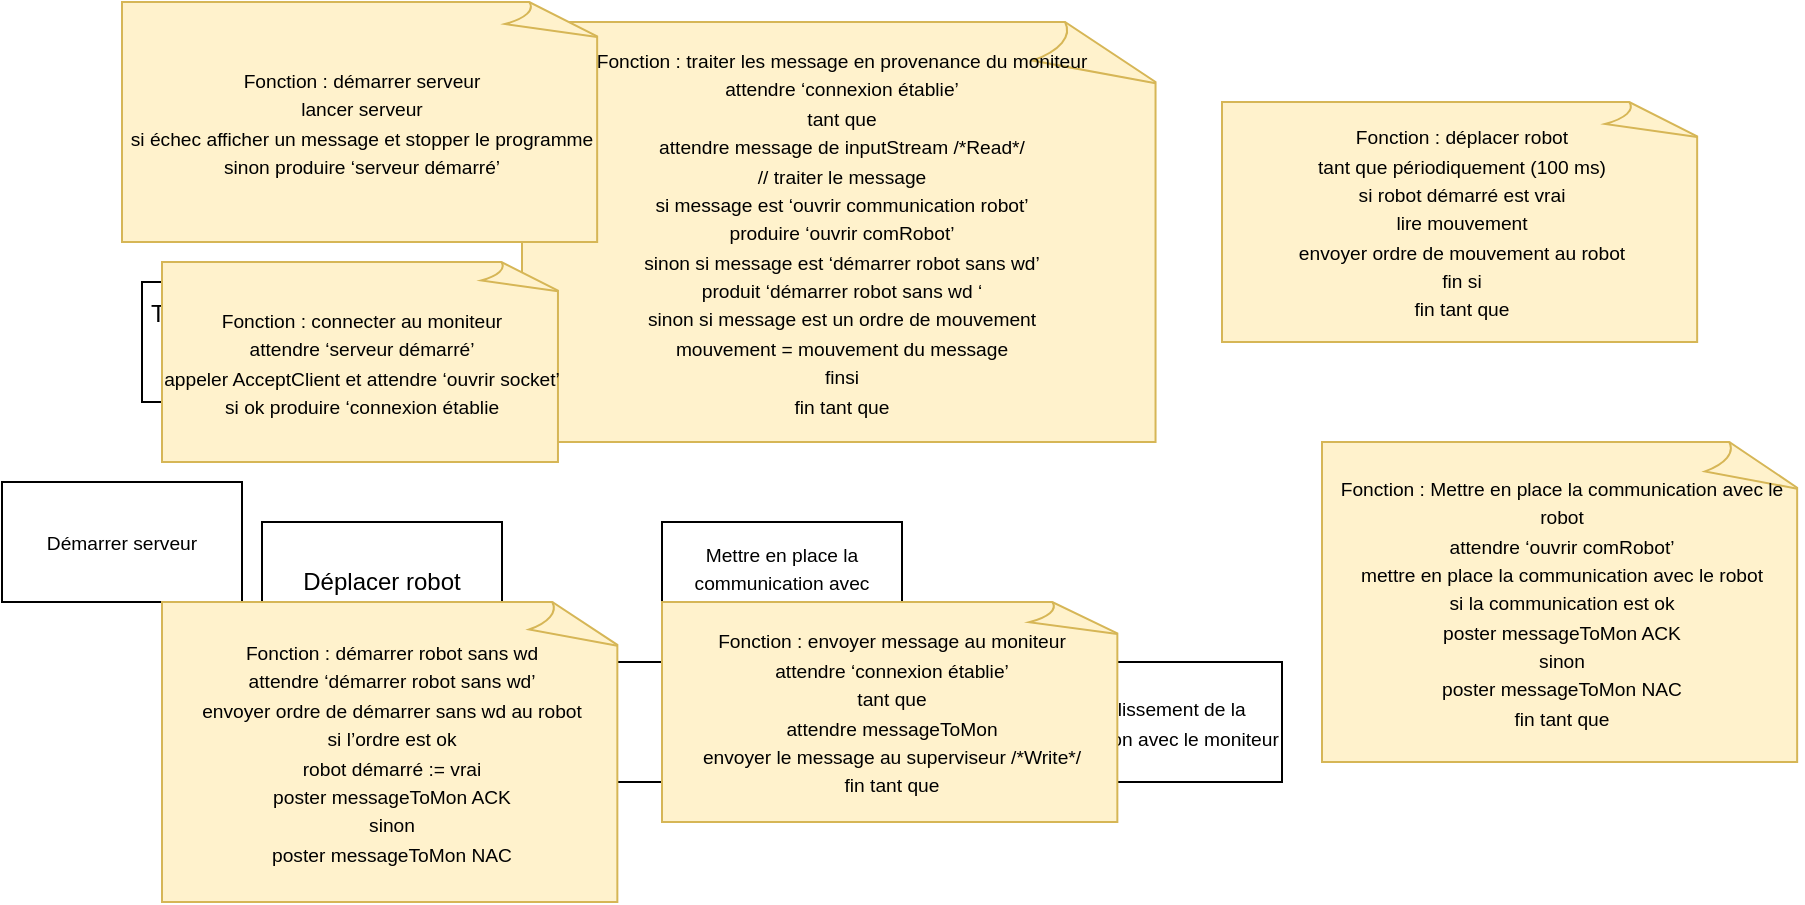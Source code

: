 <mxfile version="16.4.11" type="github">
  <diagram id="w_0Kd4TP8-2ugyQYXVbY" name="Page-1">
    <mxGraphModel dx="1030" dy="584" grid="1" gridSize="10" guides="1" tooltips="1" connect="1" arrows="1" fold="1" page="1" pageScale="1" pageWidth="1169" pageHeight="827" math="0" shadow="0">
      <root>
        <mxCell id="0" />
        <mxCell id="1" parent="0" />
        <mxCell id="bAt_LqIN8Pzx5NF2WYkV-1" value="&lt;span style=&quot;left: 196.444px ; top: 172.887px ; font-size: 9.6px ; font-family: sans-serif ; transform: scalex(0.793)&quot; dir=&quot;ltr&quot;&gt;Fonction : traiter les message en provenance du moniteur&lt;/span&gt;&lt;br&gt;&lt;span style=&quot;left: 196.444px ; top: 195.607px ; font-size: 9.6px ; font-family: sans-serif&quot; dir=&quot;ltr&quot;&gt;a&lt;/span&gt;&lt;span style=&quot;left: 201.129px ; top: 195.607px ; font-size: 9.6px ; font-family: sans-serif ; transform: scalex(1.007)&quot; dir=&quot;ltr&quot;&gt;tt&lt;/span&gt;&lt;span style=&quot;left: 208.617px ; top: 195.607px ; font-size: 9.6px ; font-family: sans-serif ; transform: scalex(0.766)&quot; dir=&quot;ltr&quot;&gt;endre ‘connexion établie’&lt;/span&gt;&lt;br&gt;&lt;span style=&quot;left: 196.444px ; top: 207.127px ; font-size: 9.6px ; font-family: sans-serif ; transform: scalex(0.833)&quot; dir=&quot;ltr&quot;&gt;tant que&lt;/span&gt;&lt;br&gt;&lt;span style=&quot;left: 196.444px ; top: 218.647px ; font-size: 9.6px ; font-family: sans-serif&quot; dir=&quot;ltr&quot;&gt;a&lt;/span&gt;&lt;span style=&quot;left: 201.129px ; top: 218.647px ; font-size: 9.6px ; font-family: sans-serif ; transform: scalex(1.007)&quot; dir=&quot;ltr&quot;&gt;tt&lt;/span&gt;&lt;span style=&quot;left: 208.617px ; top: 218.647px ; font-size: 9.6px ; font-family: sans-serif ; transform: scalex(0.813)&quot; dir=&quot;ltr&quot;&gt;endre message de inputStream /*Read*/&lt;/span&gt;&lt;br&gt;&lt;span style=&quot;left: 196.444px ; top: 230.167px ; font-size: 9.6px ; font-family: sans-serif ; transform: scalex(0.829)&quot; dir=&quot;ltr&quot;&gt;// traiter le message&lt;/span&gt;&lt;br&gt;&lt;span style=&quot;left: 196.444px ; top: 241.687px ; font-size: 9.6px ; font-family: sans-serif ; transform: scalex(0.799)&quot; dir=&quot;ltr&quot;&gt;si message est ‘ouvrir communication robot’&lt;/span&gt;&lt;br&gt;&lt;span style=&quot;left: 199.938px ; top: 253.207px ; font-size: 9.6px ; font-family: sans-serif ; transform: scalex(0.793)&quot; dir=&quot;ltr&quot;&gt;produire ‘ouvrir comRobot’&lt;/span&gt;&lt;br&gt;&lt;span style=&quot;left: 196.444px ; top: 264.727px ; font-size: 9.6px ; font-family: sans-serif ; transform: scalex(0.801)&quot; dir=&quot;ltr&quot;&gt;sinon si message est ‘démarrer robot sans wd’&lt;/span&gt;&lt;br&gt;&lt;span style=&quot;left: 199.938px ; top: 276.247px ; font-size: 9.6px ; font-family: sans-serif ; transform: scalex(0.807)&quot; dir=&quot;ltr&quot;&gt;produit ‘démarrer robot sans wd&lt;/span&gt;&lt;span style=&quot;left: 325.324px ; top: 276.247px ; font-size: 9.6px ; font-family: sans-serif&quot; dir=&quot;ltr&quot;&gt; &lt;/span&gt;&lt;span style=&quot;left: 327.071px ; top: 276.247px ; font-size: 9.6px ; font-family: sans-serif&quot; dir=&quot;ltr&quot;&gt;‘&lt;/span&gt;&lt;br&gt;&lt;span style=&quot;left: 196.444px ; top: 287.767px ; font-size: 9.6px ; font-family: sans-serif ; transform: scalex(0.79)&quot; dir=&quot;ltr&quot;&gt;sinon si message est un ordre de mouvement&lt;/span&gt;&lt;br&gt;&lt;span style=&quot;left: 199.938px ; top: 299.287px ; font-size: 9.6px ; font-family: sans-serif ; transform: scalex(0.771)&quot; dir=&quot;ltr&quot;&gt;mouvement = mouvement du message&lt;/span&gt;&lt;br&gt;&lt;span style=&quot;left: 196.444px ; top: 310.807px ; font-size: 9.6px ; font-family: sans-serif ; transform: scalex(0.808)&quot; dir=&quot;ltr&quot;&gt;fi&lt;/span&gt;&lt;span style=&quot;left: 201.33px ; top: 310.807px ; font-size: 9.6px ; font-family: sans-serif ; transform: scalex(0.832)&quot; dir=&quot;ltr&quot;&gt;nsi&lt;/span&gt;&lt;br&gt;&lt;span style=&quot;left: 196.444px ; top: 322.327px ; font-size: 9.6px ; font-family: sans-serif ; transform: scalex(0.808)&quot; dir=&quot;ltr&quot;&gt;fi&lt;/span&gt;&lt;span style=&quot;left: 201.33px ; top: 322.327px ; font-size: 9.6px ; font-family: sans-serif ; transform: scalex(0.807)&quot; dir=&quot;ltr&quot;&gt;n tant que&lt;/span&gt;" style="whiteSpace=wrap;html=1;shape=mxgraph.basic.document;fillColor=#fff2cc;strokeColor=#d6b656;" vertex="1" parent="1">
          <mxGeometry x="320" y="40" width="320" height="210" as="geometry" />
        </mxCell>
        <mxCell id="bAt_LqIN8Pzx5NF2WYkV-3" value="Déplacer robot" style="rounded=0;whiteSpace=wrap;html=1;" vertex="1" parent="1">
          <mxGeometry x="190" y="290" width="120" height="60" as="geometry" />
        </mxCell>
        <mxCell id="bAt_LqIN8Pzx5NF2WYkV-4" value="Traiter les messages en provenance du moniteur" style="rounded=0;whiteSpace=wrap;html=1;" vertex="1" parent="1">
          <mxGeometry x="130" y="170" width="120" height="60" as="geometry" />
        </mxCell>
        <mxCell id="bAt_LqIN8Pzx5NF2WYkV-5" value="&lt;span style=&quot;left: 693.878px ; top: 433.38px ; font-size: 9.6px ; font-family: sans-serif ; transform: scalex(0.847)&quot; dir=&quot;ltr&quot;&gt;Me&lt;/span&gt;&lt;span style=&quot;left: 705.897px ; top: 433.38px ; font-size: 9.6px ; font-family: sans-serif ; transform: scalex(1.007)&quot; dir=&quot;ltr&quot;&gt;tt&lt;/span&gt;&lt;span style=&quot;left: 713.481px ; top: 433.38px ; font-size: 9.6px ; font-family: sans-serif ; transform: scalex(0.758)&quot; dir=&quot;ltr&quot;&gt;re en place la&lt;/span&gt;&lt;br&gt;&lt;span style=&quot;left: 689.102px ; top: 444.9px ; font-size: 9.6px ; font-family: sans-serif ; transform: scalex(0.785)&quot; dir=&quot;ltr&quot;&gt;communication avec&lt;/span&gt;&lt;br&gt;&lt;span style=&quot;left: 713.212px ; top: 456.42px ; font-size: 9.6px ; font-family: sans-serif ; transform: scalex(0.82)&quot; dir=&quot;ltr&quot;&gt;le robot&lt;/span&gt;" style="rounded=0;whiteSpace=wrap;html=1;" vertex="1" parent="1">
          <mxGeometry x="390" y="290" width="120" height="60" as="geometry" />
        </mxCell>
        <mxCell id="bAt_LqIN8Pzx5NF2WYkV-6" value="Démarrer&lt;br&gt;robot sans wd" style="rounded=0;whiteSpace=wrap;html=1;" vertex="1" parent="1">
          <mxGeometry x="270" y="360" width="120" height="60" as="geometry" />
        </mxCell>
        <mxCell id="bAt_LqIN8Pzx5NF2WYkV-7" value="&lt;span style=&quot;left: 630.396px ; top: 625.576px ; font-size: 9.6px ; font-family: sans-serif ; transform: scalex(0.787)&quot; dir=&quot;ltr&quot;&gt;Envoyer&lt;/span&gt;&lt;br&gt;&lt;span style=&quot;left: 622.836px ; top: 637.096px ; font-size: 9.6px ; font-family: sans-serif ; transform: scalex(0.791)&quot; dir=&quot;ltr&quot;&gt;message au&lt;/span&gt;&lt;br&gt;&lt;span style=&quot;left: 628.087px ; top: 648.616px ; font-size: 9.6px ; font-family: sans-serif ; transform: scalex(0.813)&quot; dir=&quot;ltr&quot;&gt;moniteur&lt;/span&gt;" style="rounded=0;whiteSpace=wrap;html=1;" vertex="1" parent="1">
          <mxGeometry x="410" y="360" width="120" height="60" as="geometry" />
        </mxCell>
        <mxCell id="bAt_LqIN8Pzx5NF2WYkV-8" value="&lt;span style=&quot;left: 313.501px ; top: 520.768px ; font-size: 9.6px ; font-family: sans-serif ; transform: scalex(0.82)&quot; dir=&quot;ltr&quot;&gt;Etablissement de la&lt;/span&gt;&lt;br&gt;&lt;span style=&quot;left: 300.858px ; top: 532.288px ; font-size: 9.6px ; font-family: sans-serif ; transform: scalex(0.771)&quot; dir=&quot;ltr&quot;&gt;connexion avec le moniteur&lt;/span&gt;" style="rounded=0;whiteSpace=wrap;html=1;" vertex="1" parent="1">
          <mxGeometry x="580" y="360" width="120" height="60" as="geometry" />
        </mxCell>
        <mxCell id="bAt_LqIN8Pzx5NF2WYkV-9" value="&lt;span style=&quot;left: 273.281px ; top: 441.463px ; font-size: 9.6px ; font-family: sans-serif ; transform: scalex(0.805)&quot; dir=&quot;ltr&quot;&gt;Démarrer serveur&lt;/span&gt;" style="rounded=0;whiteSpace=wrap;html=1;" vertex="1" parent="1">
          <mxGeometry x="60" y="270" width="120" height="60" as="geometry" />
        </mxCell>
        <mxCell id="bAt_LqIN8Pzx5NF2WYkV-10" value="&lt;span style=&quot;left: 463.373px ; top: 187.964px ; font-size: 9.6px ; font-family: sans-serif ; transform: scalex(0.804)&quot; dir=&quot;ltr&quot;&gt;Fonction : déplacer robot&lt;/span&gt;&lt;br&gt;&lt;span style=&quot;left: 463.373px ; top: 210.684px ; font-size: 9.6px ; font-family: sans-serif ; transform: scalex(0.826)&quot; dir=&quot;ltr&quot;&gt;tant que périodiquement (100 ms)&lt;/span&gt;&lt;br&gt;&lt;span style=&quot;left: 466.868px ; top: 222.204px ; font-size: 9.6px ; font-family: sans-serif ; transform: scalex(0.816)&quot; dir=&quot;ltr&quot;&gt;si robot démarré est vrai&lt;/span&gt;&lt;br&gt;&lt;span style=&quot;left: 470.362px ; top: 233.724px ; font-size: 9.6px ; font-family: sans-serif ; transform: scalex(0.779)&quot; dir=&quot;ltr&quot;&gt;lire mouvement&lt;/span&gt;&lt;br&gt;&lt;span style=&quot;left: 470.362px ; top: 245.244px ; font-size: 9.6px ; font-family: sans-serif ; transform: scalex(0.781)&quot; dir=&quot;ltr&quot;&gt;envoyer ordre de mouvement au robot&lt;/span&gt;&lt;br&gt;&lt;span style=&quot;left: 466.868px ; top: 256.764px ; font-size: 9.6px ; font-family: sans-serif ; transform: scalex(0.808)&quot; dir=&quot;ltr&quot;&gt;fi&lt;/span&gt;&lt;span style=&quot;left: 471.754px ; top: 256.764px ; font-size: 9.6px ; font-family: sans-serif ; transform: scalex(0.785)&quot; dir=&quot;ltr&quot;&gt;n si&lt;/span&gt;&lt;br&gt;&lt;span style=&quot;left: 463.373px ; top: 268.284px ; font-size: 9.6px ; font-family: sans-serif ; transform: scalex(0.808)&quot; dir=&quot;ltr&quot;&gt;fi&lt;/span&gt;&lt;span style=&quot;left: 468.26px ; top: 268.284px ; font-size: 9.6px ; font-family: sans-serif ; transform: scalex(0.807)&quot; dir=&quot;ltr&quot;&gt;n tant que&lt;/span&gt;" style="whiteSpace=wrap;html=1;shape=mxgraph.basic.document;fillColor=#fff2cc;strokeColor=#d6b656;" vertex="1" parent="1">
          <mxGeometry x="670" y="80" width="240" height="120" as="geometry" />
        </mxCell>
        <mxCell id="bAt_LqIN8Pzx5NF2WYkV-11" value="&lt;span style=&quot;left: 649.62px ; top: 306.388px ; font-size: 9.6px ; font-family: sans-serif ; transform: scalex(0.8)&quot; dir=&quot;ltr&quot;&gt;Fonction : Me&lt;/span&gt;&lt;span style=&quot;left: 701.037px ; top: 306.388px ; font-size: 9.6px ; font-family: sans-serif ; transform: scalex(1.007)&quot; dir=&quot;ltr&quot;&gt;tt&lt;/span&gt;&lt;span style=&quot;left: 708.621px ; top: 306.388px ; font-size: 9.6px ; font-family: sans-serif ; transform: scalex(0.777)&quot; dir=&quot;ltr&quot;&gt;re en place la communication avec le robot&lt;/span&gt;&lt;br&gt;&lt;span style=&quot;left: 653.114px ; top: 329.108px ; font-size: 9.6px ; font-family: sans-serif&quot; dir=&quot;ltr&quot;&gt;a&lt;/span&gt;&lt;span style=&quot;left: 657.799px ; top: 329.108px ; font-size: 9.6px ; font-family: sans-serif ; transform: scalex(1.007)&quot; dir=&quot;ltr&quot;&gt;tt&lt;/span&gt;&lt;span style=&quot;left: 665.287px ; top: 329.108px ; font-size: 9.6px ; font-family: sans-serif ; transform: scalex(0.788)&quot; dir=&quot;ltr&quot;&gt;endre ‘ouvrir comRobot’&lt;/span&gt;&lt;br&gt;&lt;span style=&quot;left: 653.114px ; top: 340.628px ; font-size: 9.6px ; font-family: sans-serif ; transform: scalex(0.759)&quot; dir=&quot;ltr&quot;&gt;me&lt;/span&gt;&lt;span style=&quot;left: 664.682px ; top: 340.628px ; font-size: 9.6px ; font-family: sans-serif ; transform: scalex(1.007)&quot; dir=&quot;ltr&quot;&gt;tt&lt;/span&gt;&lt;span style=&quot;left: 672.266px ; top: 340.628px ; font-size: 9.6px ; font-family: sans-serif ; transform: scalex(0.777)&quot; dir=&quot;ltr&quot;&gt;re en place la communication avec le robot&lt;/span&gt;&lt;br&gt;&lt;span style=&quot;left: 653.114px ; top: 352.148px ; font-size: 9.6px ; font-family: sans-serif ; transform: scalex(0.798)&quot; dir=&quot;ltr&quot;&gt;si la communication est ok&lt;/span&gt;&lt;br&gt;&lt;span style=&quot;left: 656.609px ; top: 363.668px ; font-size: 9.6px ; font-family: sans-serif ; transform: scalex(0.832)&quot; dir=&quot;ltr&quot;&gt;poster messageToMon ACK&lt;/span&gt;&lt;br&gt;&lt;span style=&quot;left: 653.114px ; top: 375.188px ; font-size: 9.6px ; font-family: sans-serif ; transform: scalex(0.805)&quot; dir=&quot;ltr&quot;&gt;sinon&lt;/span&gt;&lt;br&gt;&lt;span style=&quot;left: 656.609px ; top: 386.708px ; font-size: 9.6px ; font-family: sans-serif ; transform: scalex(0.829)&quot; dir=&quot;ltr&quot;&gt;poster messageToMon NAC&lt;/span&gt;&lt;br&gt;&lt;span style=&quot;left: 649.62px ; top: 398.228px ; font-size: 9.6px ; font-family: sans-serif ; transform: scalex(0.808)&quot; dir=&quot;ltr&quot;&gt;fi&lt;/span&gt;&lt;span style=&quot;left: 654.506px ; top: 398.228px ; font-size: 9.6px ; font-family: sans-serif ; transform: scalex(0.807)&quot; dir=&quot;ltr&quot;&gt;n tant que&lt;/span&gt;" style="whiteSpace=wrap;html=1;shape=mxgraph.basic.document;fillColor=#fff2cc;strokeColor=#d6b656;" vertex="1" parent="1">
          <mxGeometry x="720" y="250" width="240" height="160" as="geometry" />
        </mxCell>
        <mxCell id="bAt_LqIN8Pzx5NF2WYkV-12" value="&lt;span style=&quot;left: 157.643px ; top: 369.382px ; font-size: 9.6px ; font-family: sans-serif ; transform: scalex(0.798)&quot; dir=&quot;ltr&quot;&gt;Fonction : démarrer serveur&lt;/span&gt;&lt;br&gt;&lt;span style=&quot;left: 157.643px ; top: 392.102px ; font-size: 9.6px ; font-family: sans-serif ; transform: scalex(0.793)&quot; dir=&quot;ltr&quot;&gt;lancer serveur&lt;/span&gt;&lt;br&gt;&lt;span style=&quot;left: 157.643px ; top: 403.622px ; font-size: 9.6px ; font-family: sans-serif ; transform: scalex(0.78)&quot; dir=&quot;ltr&quot;&gt;si échec a&lt;/span&gt;&lt;span style=&quot;left: 195.141px ; top: 403.622px ; font-size: 9.6px ; font-family: sans-serif ; transform: scalex(0.791)&quot; dir=&quot;ltr&quot;&gt;ffi&lt;/span&gt;&lt;span style=&quot;left: 202.485px ; top: 403.622px ; font-size: 9.6px ; font-family: sans-serif ; transform: scalex(0.793)&quot; dir=&quot;ltr&quot;&gt;cher un message et stopper le programme&lt;/span&gt;&lt;br&gt;&lt;span style=&quot;left: 157.643px ; top: 415.142px ; font-size: 9.6px ; font-family: sans-serif ; transform: scalex(0.783)&quot; dir=&quot;ltr&quot;&gt;sinon produire ‘serveur démarré’&lt;/span&gt;" style="whiteSpace=wrap;html=1;shape=mxgraph.basic.document;fillColor=#fff2cc;strokeColor=#d6b656;" vertex="1" parent="1">
          <mxGeometry x="120" y="30" width="240" height="120" as="geometry" />
        </mxCell>
        <mxCell id="bAt_LqIN8Pzx5NF2WYkV-13" value="&lt;span style=&quot;left: 179.916px ; top: 568.941px ; font-size: 9.6px ; font-family: sans-serif ; transform: scalex(0.796)&quot; dir=&quot;ltr&quot;&gt;Fonction : connecter au moniteur&lt;/span&gt;&lt;br&gt;&lt;span style=&quot;left: 179.916px ; top: 591.661px ; font-size: 9.6px ; font-family: sans-serif&quot; dir=&quot;ltr&quot;&gt;a&lt;/span&gt;&lt;span style=&quot;left: 184.6px ; top: 591.661px ; font-size: 9.6px ; font-family: sans-serif ; transform: scalex(1.007)&quot; dir=&quot;ltr&quot;&gt;tt&lt;/span&gt;&lt;span style=&quot;left: 192.088px ; top: 591.661px ; font-size: 9.6px ; font-family: sans-serif ; transform: scalex(0.778)&quot; dir=&quot;ltr&quot;&gt;endre ‘serveur démarré’&lt;/span&gt;&lt;br&gt;&lt;span style=&quot;left: 179.916px ; top: 603.181px ; font-size: 9.6px ; font-family: sans-serif ; transform: scalex(0.817)&quot; dir=&quot;ltr&quot;&gt;appeler AcceptClient et a&lt;/span&gt;&lt;span style=&quot;left: 279.324px ; top: 603.181px ; font-size: 9.6px ; font-family: sans-serif ; transform: scalex(1.007)&quot; dir=&quot;ltr&quot;&gt;tt&lt;/span&gt;&lt;span style=&quot;left: 286.812px ; top: 603.181px ; font-size: 9.6px ; font-family: sans-serif ; transform: scalex(0.789)&quot; dir=&quot;ltr&quot;&gt;endre ‘ouvrir socket’&lt;/span&gt;&lt;br&gt;&lt;span style=&quot;left: 179.916px ; top: 614.701px ; font-size: 9.6px ; font-family: sans-serif ; transform: scalex(0.772)&quot; dir=&quot;ltr&quot;&gt;si ok produire ‘connexion établie&lt;/span&gt;" style="whiteSpace=wrap;html=1;shape=mxgraph.basic.document;fillColor=#fff2cc;strokeColor=#d6b656;" vertex="1" parent="1">
          <mxGeometry x="140" y="160" width="200" height="100" as="geometry" />
        </mxCell>
        <mxCell id="bAt_LqIN8Pzx5NF2WYkV-14" value="&lt;span style=&quot;left: 343.228px ; top: 650.578px ; font-size: 9.6px ; font-family: sans-serif ; transform: scalex(0.805)&quot; dir=&quot;ltr&quot;&gt;Fonction : démarrer robot sans wd&lt;/span&gt;&lt;br&gt;&lt;span style=&quot;left: 343.228px ; top: 673.298px ; font-size: 9.6px ; font-family: sans-serif&quot; dir=&quot;ltr&quot;&gt;a&lt;/span&gt;&lt;span style=&quot;left: 347.913px ; top: 673.298px ; font-size: 9.6px ; font-family: sans-serif ; transform: scalex(1.007)&quot; dir=&quot;ltr&quot;&gt;tt&lt;/span&gt;&lt;span style=&quot;left: 355.401px ; top: 673.298px ; font-size: 9.6px ; font-family: sans-serif ; transform: scalex(0.792)&quot; dir=&quot;ltr&quot;&gt;endre ‘démarrer robot sans wd’&lt;/span&gt;&lt;br&gt;&lt;span style=&quot;left: 343.228px ; top: 684.818px ; font-size: 9.6px ; font-family: sans-serif ; transform: scalex(0.791)&quot; dir=&quot;ltr&quot;&gt;envoyer ordre de démarrer sans wd au robot&lt;/span&gt;&lt;br&gt;&lt;span style=&quot;left: 343.228px ; top: 696.338px ; font-size: 9.6px ; font-family: sans-serif ; transform: scalex(0.803)&quot; dir=&quot;ltr&quot;&gt;si l’ordre est ok&lt;/span&gt;&lt;br&gt;&lt;span style=&quot;left: 346.722px ; top: 707.858px ; font-size: 9.6px ; font-family: sans-serif ; transform: scalex(0.782)&quot; dir=&quot;ltr&quot;&gt;robot démarré := vrai&lt;/span&gt;&lt;br&gt;&lt;span style=&quot;left: 346.722px ; top: 719.378px ; font-size: 9.6px ; font-family: sans-serif ; transform: scalex(0.832)&quot; dir=&quot;ltr&quot;&gt;poster messageToMon ACK&lt;/span&gt;&lt;br&gt;&lt;span style=&quot;left: 343.228px ; top: 730.898px ; font-size: 9.6px ; font-family: sans-serif ; transform: scalex(0.805)&quot; dir=&quot;ltr&quot;&gt;sinon&lt;/span&gt;&lt;br&gt;&lt;span style=&quot;left: 346.722px ; top: 742.418px ; font-size: 9.6px ; font-family: sans-serif ; transform: scalex(0.829)&quot; dir=&quot;ltr&quot;&gt;poster messageToMon NAC&lt;/span&gt;" style="whiteSpace=wrap;html=1;shape=mxgraph.basic.document;fillColor=#fff2cc;strokeColor=#d6b656;" vertex="1" parent="1">
          <mxGeometry x="140" y="330" width="230" height="150" as="geometry" />
        </mxCell>
        <mxCell id="bAt_LqIN8Pzx5NF2WYkV-15" value="&lt;span style=&quot;left: 583.275px ; top: 682.326px ; font-size: 9.6px ; font-family: sans-serif ; transform: scalex(0.784)&quot; dir=&quot;ltr&quot;&gt;Fonction : envoyer message au moniteur&lt;/span&gt;&lt;br&gt;&lt;span style=&quot;left: 583.275px ; top: 705.046px ; font-size: 9.6px ; font-family: sans-serif&quot; dir=&quot;ltr&quot;&gt;a&lt;/span&gt;&lt;span style=&quot;left: 587.959px ; top: 705.046px ; font-size: 9.6px ; font-family: sans-serif ; transform: scalex(1.007)&quot; dir=&quot;ltr&quot;&gt;tt&lt;/span&gt;&lt;span style=&quot;left: 595.447px ; top: 705.046px ; font-size: 9.6px ; font-family: sans-serif ; transform: scalex(0.766)&quot; dir=&quot;ltr&quot;&gt;endre ‘connexion établie’&lt;/span&gt;&lt;br&gt;&lt;span style=&quot;left: 583.275px ; top: 716.566px ; font-size: 9.6px ; font-family: sans-serif ; transform: scalex(0.833)&quot; dir=&quot;ltr&quot;&gt;tant que&lt;/span&gt;&lt;br&gt;&lt;span style=&quot;left: 586.769px ; top: 728.086px ; font-size: 9.6px ; font-family: sans-serif&quot; dir=&quot;ltr&quot;&gt;a&lt;/span&gt;&lt;span style=&quot;left: 591.454px ; top: 728.086px ; font-size: 9.6px ; font-family: sans-serif ; transform: scalex(1.007)&quot; dir=&quot;ltr&quot;&gt;tt&lt;/span&gt;&lt;span style=&quot;left: 598.942px ; top: 728.086px ; font-size: 9.6px ; font-family: sans-serif ; transform: scalex(0.81)&quot; dir=&quot;ltr&quot;&gt;endre messageToMon&lt;/span&gt;&lt;br&gt;&lt;span style=&quot;left: 586.769px ; top: 739.606px ; font-size: 9.6px ; font-family: sans-serif ; transform: scalex(0.794)&quot; dir=&quot;ltr&quot;&gt;envoyer le message au superviseur /*Write*/&lt;/span&gt;&lt;br&gt;&lt;span style=&quot;left: 583.275px ; top: 751.126px ; font-size: 9.6px ; font-family: sans-serif ; transform: scalex(0.808)&quot; dir=&quot;ltr&quot;&gt;fi&lt;/span&gt;&lt;span style=&quot;left: 588.161px ; top: 751.126px ; font-size: 9.6px ; font-family: sans-serif ; transform: scalex(0.807)&quot; dir=&quot;ltr&quot;&gt;n tant que&lt;/span&gt;" style="whiteSpace=wrap;html=1;shape=mxgraph.basic.document;fillColor=#fff2cc;strokeColor=#d6b656;" vertex="1" parent="1">
          <mxGeometry x="390" y="330" width="230" height="110" as="geometry" />
        </mxCell>
      </root>
    </mxGraphModel>
  </diagram>
</mxfile>
